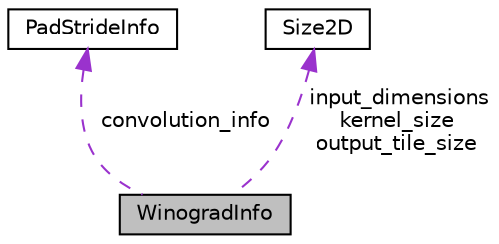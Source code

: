 digraph "WinogradInfo"
{
 // LATEX_PDF_SIZE
  edge [fontname="Helvetica",fontsize="10",labelfontname="Helvetica",labelfontsize="10"];
  node [fontname="Helvetica",fontsize="10",shape=record];
  Node1 [label="WinogradInfo",height=0.2,width=0.4,color="black", fillcolor="grey75", style="filled", fontcolor="black",tooltip="Winograd information."];
  Node2 -> Node1 [dir="back",color="darkorchid3",fontsize="10",style="dashed",label=" convolution_info" ,fontname="Helvetica"];
  Node2 [label="PadStrideInfo",height=0.2,width=0.4,color="black", fillcolor="white", style="filled",URL="$classarm__compute_1_1_pad_stride_info.xhtml",tooltip=" "];
  Node3 -> Node1 [dir="back",color="darkorchid3",fontsize="10",style="dashed",label=" input_dimensions\nkernel_size\noutput_tile_size" ,fontname="Helvetica"];
  Node3 [label="Size2D",height=0.2,width=0.4,color="black", fillcolor="white", style="filled",URL="$classarm__compute_1_1_size2_d.xhtml",tooltip="Class for specifying the size of an image or rectangle."];
}
